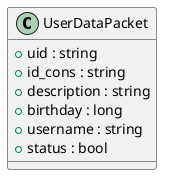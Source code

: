 @startuml
class UserDataPacket {
    + uid : string
    + id_cons : string
    + description : string
    + birthday : long
    + username : string
    + status : bool
}
@enduml

